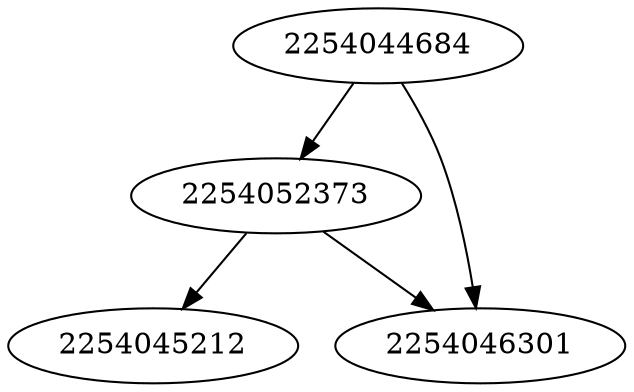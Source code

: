 strict digraph  {
2254052373;
2254045212;
2254044684;
2254046301;
2254052373 -> 2254046301;
2254052373 -> 2254045212;
2254044684 -> 2254052373;
2254044684 -> 2254046301;
}
